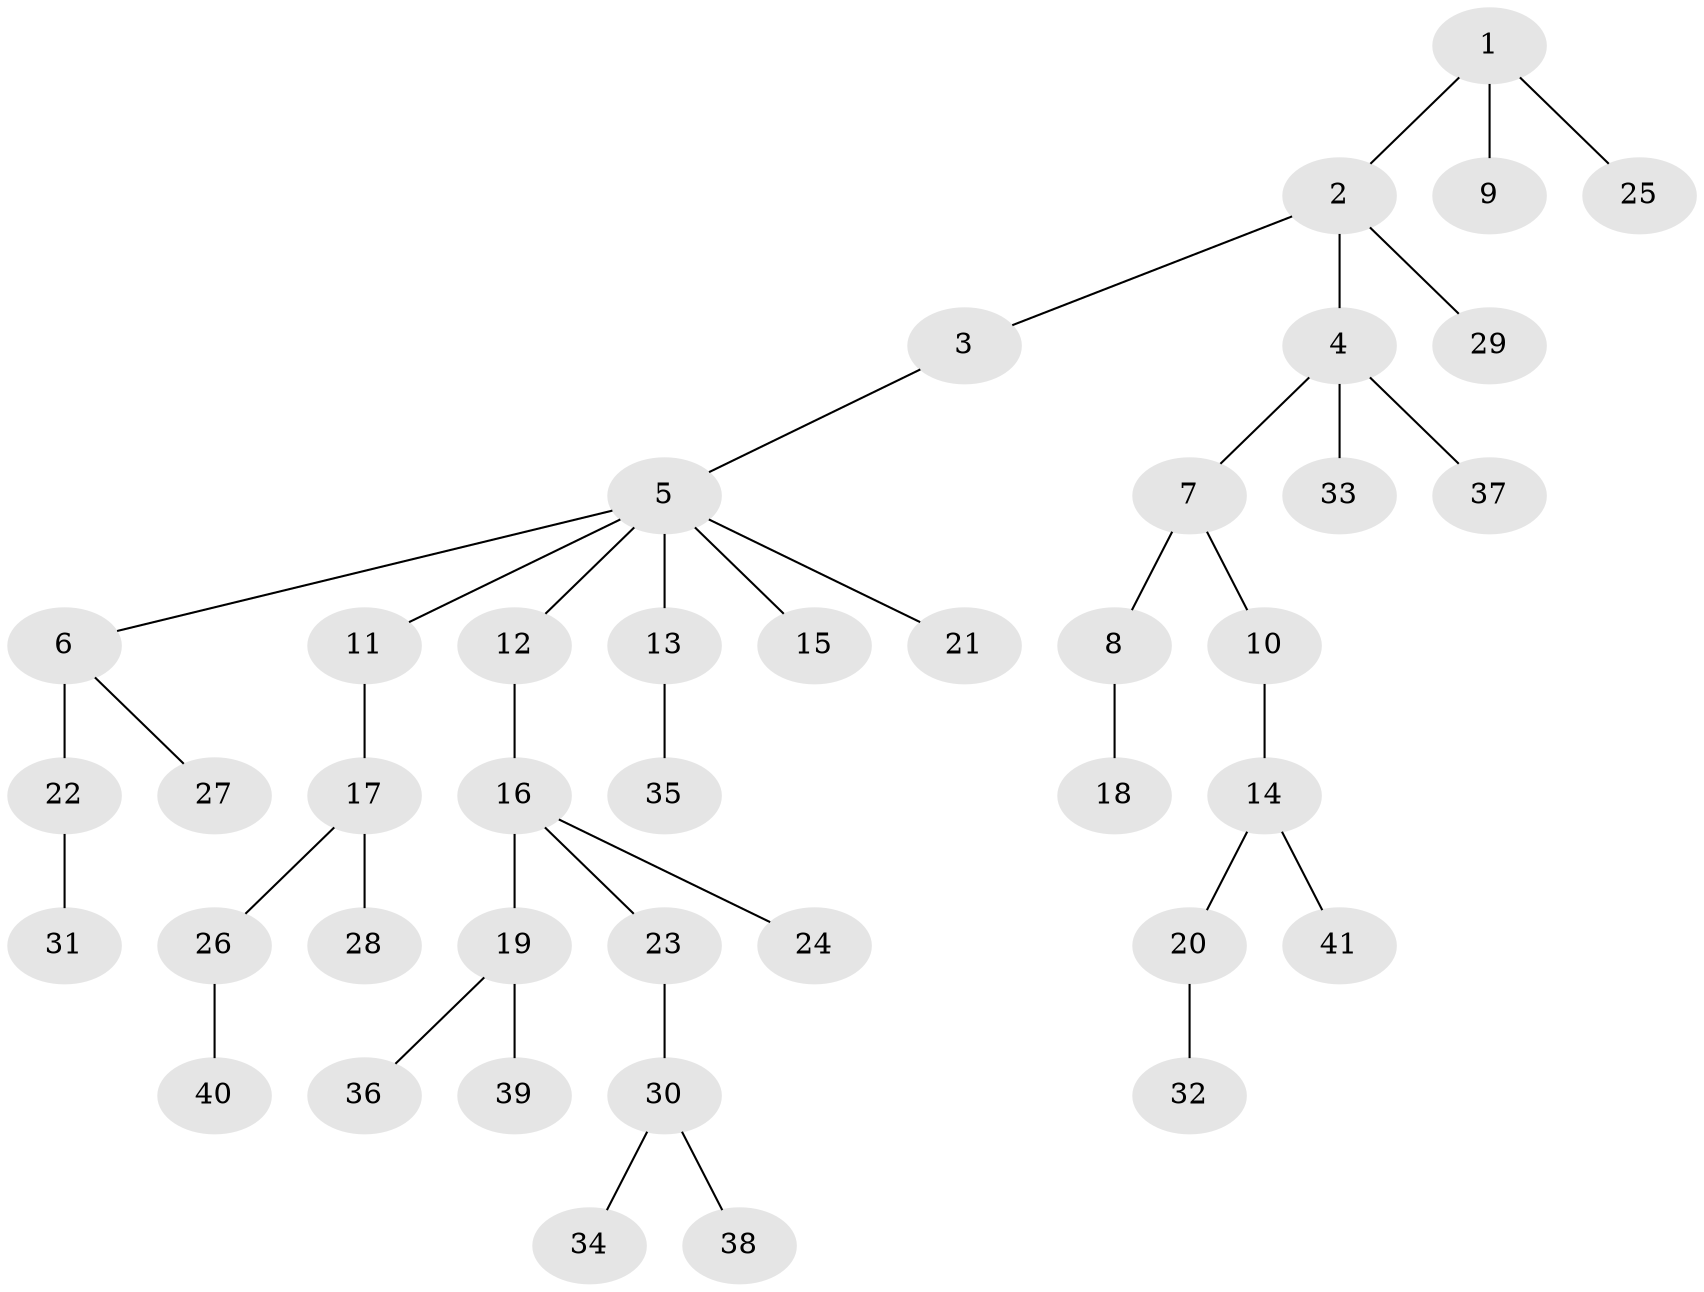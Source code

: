 // original degree distribution, {3: 0.11392405063291139, 4: 0.08860759493670886, 8: 0.012658227848101266, 6: 0.012658227848101266, 2: 0.27848101265822783, 1: 0.4810126582278481, 5: 0.012658227848101266}
// Generated by graph-tools (version 1.1) at 2025/36/03/09/25 02:36:52]
// undirected, 41 vertices, 40 edges
graph export_dot {
graph [start="1"]
  node [color=gray90,style=filled];
  1;
  2;
  3;
  4;
  5;
  6;
  7;
  8;
  9;
  10;
  11;
  12;
  13;
  14;
  15;
  16;
  17;
  18;
  19;
  20;
  21;
  22;
  23;
  24;
  25;
  26;
  27;
  28;
  29;
  30;
  31;
  32;
  33;
  34;
  35;
  36;
  37;
  38;
  39;
  40;
  41;
  1 -- 2 [weight=1.0];
  1 -- 9 [weight=1.0];
  1 -- 25 [weight=1.0];
  2 -- 3 [weight=1.0];
  2 -- 4 [weight=1.0];
  2 -- 29 [weight=1.0];
  3 -- 5 [weight=1.0];
  4 -- 7 [weight=1.0];
  4 -- 33 [weight=1.0];
  4 -- 37 [weight=2.0];
  5 -- 6 [weight=1.0];
  5 -- 11 [weight=1.0];
  5 -- 12 [weight=1.0];
  5 -- 13 [weight=1.0];
  5 -- 15 [weight=1.0];
  5 -- 21 [weight=1.0];
  6 -- 22 [weight=3.0];
  6 -- 27 [weight=1.0];
  7 -- 8 [weight=1.0];
  7 -- 10 [weight=2.0];
  8 -- 18 [weight=1.0];
  10 -- 14 [weight=1.0];
  11 -- 17 [weight=1.0];
  12 -- 16 [weight=3.0];
  13 -- 35 [weight=1.0];
  14 -- 20 [weight=1.0];
  14 -- 41 [weight=1.0];
  16 -- 19 [weight=1.0];
  16 -- 23 [weight=1.0];
  16 -- 24 [weight=1.0];
  17 -- 26 [weight=1.0];
  17 -- 28 [weight=1.0];
  19 -- 36 [weight=1.0];
  19 -- 39 [weight=1.0];
  20 -- 32 [weight=1.0];
  22 -- 31 [weight=1.0];
  23 -- 30 [weight=1.0];
  26 -- 40 [weight=1.0];
  30 -- 34 [weight=1.0];
  30 -- 38 [weight=1.0];
}
